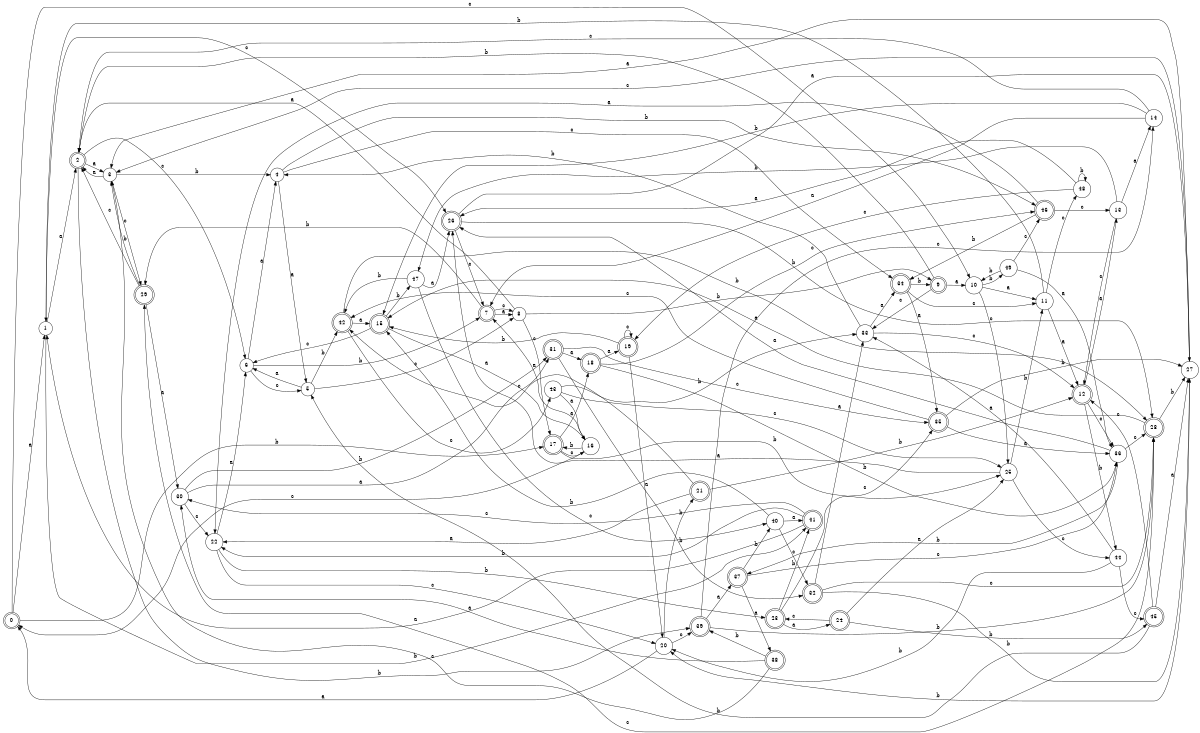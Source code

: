 digraph n40_4 {
__start0 [label="" shape="none"];

rankdir=LR;
size="8,5";

s0 [style="rounded,filled", color="black", fillcolor="white" shape="doublecircle", label="0"];
s1 [style="filled", color="black", fillcolor="white" shape="circle", label="1"];
s2 [style="rounded,filled", color="black", fillcolor="white" shape="doublecircle", label="2"];
s3 [style="filled", color="black", fillcolor="white" shape="circle", label="3"];
s4 [style="filled", color="black", fillcolor="white" shape="circle", label="4"];
s5 [style="filled", color="black", fillcolor="white" shape="circle", label="5"];
s6 [style="filled", color="black", fillcolor="white" shape="circle", label="6"];
s7 [style="rounded,filled", color="black", fillcolor="white" shape="doublecircle", label="7"];
s8 [style="filled", color="black", fillcolor="white" shape="circle", label="8"];
s9 [style="rounded,filled", color="black", fillcolor="white" shape="doublecircle", label="9"];
s10 [style="filled", color="black", fillcolor="white" shape="circle", label="10"];
s11 [style="filled", color="black", fillcolor="white" shape="circle", label="11"];
s12 [style="rounded,filled", color="black", fillcolor="white" shape="doublecircle", label="12"];
s13 [style="filled", color="black", fillcolor="white" shape="circle", label="13"];
s14 [style="filled", color="black", fillcolor="white" shape="circle", label="14"];
s15 [style="rounded,filled", color="black", fillcolor="white" shape="doublecircle", label="15"];
s16 [style="filled", color="black", fillcolor="white" shape="circle", label="16"];
s17 [style="rounded,filled", color="black", fillcolor="white" shape="doublecircle", label="17"];
s18 [style="rounded,filled", color="black", fillcolor="white" shape="doublecircle", label="18"];
s19 [style="rounded,filled", color="black", fillcolor="white" shape="doublecircle", label="19"];
s20 [style="filled", color="black", fillcolor="white" shape="circle", label="20"];
s21 [style="rounded,filled", color="black", fillcolor="white" shape="doublecircle", label="21"];
s22 [style="filled", color="black", fillcolor="white" shape="circle", label="22"];
s23 [style="rounded,filled", color="black", fillcolor="white" shape="doublecircle", label="23"];
s24 [style="rounded,filled", color="black", fillcolor="white" shape="doublecircle", label="24"];
s25 [style="filled", color="black", fillcolor="white" shape="circle", label="25"];
s26 [style="rounded,filled", color="black", fillcolor="white" shape="doublecircle", label="26"];
s27 [style="filled", color="black", fillcolor="white" shape="circle", label="27"];
s28 [style="rounded,filled", color="black", fillcolor="white" shape="doublecircle", label="28"];
s29 [style="rounded,filled", color="black", fillcolor="white" shape="doublecircle", label="29"];
s30 [style="filled", color="black", fillcolor="white" shape="circle", label="30"];
s31 [style="rounded,filled", color="black", fillcolor="white" shape="doublecircle", label="31"];
s32 [style="rounded,filled", color="black", fillcolor="white" shape="doublecircle", label="32"];
s33 [style="filled", color="black", fillcolor="white" shape="circle", label="33"];
s34 [style="rounded,filled", color="black", fillcolor="white" shape="doublecircle", label="34"];
s35 [style="rounded,filled", color="black", fillcolor="white" shape="doublecircle", label="35"];
s36 [style="filled", color="black", fillcolor="white" shape="circle", label="36"];
s37 [style="rounded,filled", color="black", fillcolor="white" shape="doublecircle", label="37"];
s38 [style="rounded,filled", color="black", fillcolor="white" shape="doublecircle", label="38"];
s39 [style="rounded,filled", color="black", fillcolor="white" shape="doublecircle", label="39"];
s40 [style="filled", color="black", fillcolor="white" shape="circle", label="40"];
s41 [style="rounded,filled", color="black", fillcolor="white" shape="doublecircle", label="41"];
s42 [style="rounded,filled", color="black", fillcolor="white" shape="doublecircle", label="42"];
s43 [style="filled", color="black", fillcolor="white" shape="circle", label="43"];
s44 [style="filled", color="black", fillcolor="white" shape="circle", label="44"];
s45 [style="rounded,filled", color="black", fillcolor="white" shape="doublecircle", label="45"];
s46 [style="rounded,filled", color="black", fillcolor="white" shape="doublecircle", label="46"];
s47 [style="filled", color="black", fillcolor="white" shape="circle", label="47"];
s48 [style="filled", color="black", fillcolor="white" shape="circle", label="48"];
s49 [style="filled", color="black", fillcolor="white" shape="circle", label="49"];
s0 -> s1 [label="a"];
s0 -> s17 [label="b"];
s0 -> s10 [label="c"];
s1 -> s2 [label="a"];
s1 -> s41 [label="b"];
s1 -> s26 [label="c"];
s2 -> s3 [label="a"];
s2 -> s39 [label="b"];
s2 -> s6 [label="c"];
s3 -> s2 [label="a"];
s3 -> s4 [label="b"];
s3 -> s29 [label="c"];
s4 -> s5 [label="a"];
s4 -> s46 [label="b"];
s4 -> s34 [label="c"];
s5 -> s6 [label="a"];
s5 -> s42 [label="b"];
s5 -> s8 [label="c"];
s6 -> s4 [label="a"];
s6 -> s7 [label="b"];
s6 -> s5 [label="c"];
s7 -> s8 [label="a"];
s7 -> s29 [label="b"];
s7 -> s8 [label="c"];
s8 -> s2 [label="a"];
s8 -> s9 [label="b"];
s8 -> s17 [label="c"];
s9 -> s10 [label="a"];
s9 -> s2 [label="b"];
s9 -> s33 [label="c"];
s10 -> s11 [label="a"];
s10 -> s49 [label="b"];
s10 -> s25 [label="c"];
s11 -> s12 [label="a"];
s11 -> s1 [label="b"];
s11 -> s48 [label="c"];
s12 -> s13 [label="a"];
s12 -> s44 [label="b"];
s12 -> s36 [label="c"];
s13 -> s14 [label="a"];
s13 -> s47 [label="b"];
s13 -> s12 [label="c"];
s14 -> s7 [label="a"];
s14 -> s15 [label="b"];
s14 -> s2 [label="c"];
s15 -> s16 [label="a"];
s15 -> s47 [label="b"];
s15 -> s6 [label="c"];
s16 -> s7 [label="a"];
s16 -> s17 [label="b"];
s16 -> s0 [label="c"];
s17 -> s18 [label="a"];
s17 -> s25 [label="b"];
s17 -> s16 [label="c"];
s18 -> s19 [label="a"];
s18 -> s36 [label="b"];
s18 -> s46 [label="c"];
s19 -> s20 [label="a"];
s19 -> s15 [label="b"];
s19 -> s19 [label="c"];
s20 -> s0 [label="a"];
s20 -> s21 [label="b"];
s20 -> s39 [label="c"];
s21 -> s22 [label="a"];
s21 -> s12 [label="b"];
s21 -> s42 [label="c"];
s22 -> s6 [label="a"];
s22 -> s23 [label="b"];
s22 -> s20 [label="c"];
s23 -> s24 [label="a"];
s23 -> s41 [label="b"];
s23 -> s35 [label="c"];
s24 -> s25 [label="a"];
s24 -> s45 [label="b"];
s24 -> s23 [label="c"];
s25 -> s26 [label="a"];
s25 -> s11 [label="b"];
s25 -> s44 [label="c"];
s26 -> s27 [label="a"];
s26 -> s28 [label="b"];
s26 -> s7 [label="c"];
s27 -> s3 [label="a"];
s27 -> s20 [label="b"];
s27 -> s3 [label="c"];
s28 -> s15 [label="a"];
s28 -> s27 [label="b"];
s28 -> s29 [label="c"];
s29 -> s30 [label="a"];
s29 -> s3 [label="b"];
s29 -> s2 [label="c"];
s30 -> s31 [label="a"];
s30 -> s31 [label="b"];
s30 -> s22 [label="c"];
s31 -> s18 [label="a"];
s31 -> s32 [label="b"];
s31 -> s35 [label="c"];
s32 -> s33 [label="a"];
s32 -> s27 [label="b"];
s32 -> s28 [label="c"];
s33 -> s34 [label="a"];
s33 -> s4 [label="b"];
s33 -> s12 [label="c"];
s34 -> s35 [label="a"];
s34 -> s9 [label="b"];
s34 -> s11 [label="c"];
s35 -> s36 [label="a"];
s35 -> s27 [label="b"];
s35 -> s42 [label="c"];
s36 -> s26 [label="a"];
s36 -> s37 [label="b"];
s36 -> s28 [label="c"];
s37 -> s38 [label="a"];
s37 -> s40 [label="b"];
s37 -> s36 [label="c"];
s38 -> s30 [label="a"];
s38 -> s39 [label="b"];
s38 -> s3 [label="c"];
s39 -> s37 [label="a"];
s39 -> s28 [label="b"];
s39 -> s14 [label="c"];
s40 -> s41 [label="a"];
s40 -> s15 [label="b"];
s40 -> s32 [label="c"];
s41 -> s1 [label="a"];
s41 -> s22 [label="b"];
s41 -> s30 [label="c"];
s42 -> s15 [label="a"];
s42 -> s28 [label="b"];
s42 -> s43 [label="c"];
s43 -> s16 [label="a"];
s43 -> s33 [label="b"];
s43 -> s25 [label="c"];
s44 -> s33 [label="a"];
s44 -> s20 [label="b"];
s44 -> s45 [label="c"];
s45 -> s27 [label="a"];
s45 -> s5 [label="b"];
s45 -> s12 [label="c"];
s46 -> s22 [label="a"];
s46 -> s34 [label="b"];
s46 -> s13 [label="c"];
s47 -> s26 [label="a"];
s47 -> s42 [label="b"];
s47 -> s40 [label="c"];
s48 -> s26 [label="a"];
s48 -> s48 [label="b"];
s48 -> s19 [label="c"];
s49 -> s36 [label="a"];
s49 -> s10 [label="b"];
s49 -> s46 [label="c"];

}